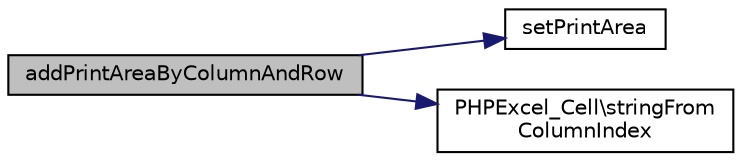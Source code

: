 digraph "addPrintAreaByColumnAndRow"
{
  edge [fontname="Helvetica",fontsize="10",labelfontname="Helvetica",labelfontsize="10"];
  node [fontname="Helvetica",fontsize="10",shape=record];
  rankdir="LR";
  Node7 [label="addPrintAreaByColumnAndRow",height=0.2,width=0.4,color="black", fillcolor="grey75", style="filled", fontcolor="black"];
  Node7 -> Node8 [color="midnightblue",fontsize="10",style="solid",fontname="Helvetica"];
  Node8 [label="setPrintArea",height=0.2,width=0.4,color="black", fillcolor="white", style="filled",URL="$class_p_h_p_excel___worksheet___page_setup.html#a071f4c5b098c0406a2e108ae2f97c7c9"];
  Node7 -> Node9 [color="midnightblue",fontsize="10",style="solid",fontname="Helvetica"];
  Node9 [label="PHPExcel_Cell\\stringFrom\lColumnIndex",height=0.2,width=0.4,color="black", fillcolor="white", style="filled",URL="$class_p_h_p_excel___cell.html#ab5501b4cf2f8cd0af389ad4096fb9387"];
}
